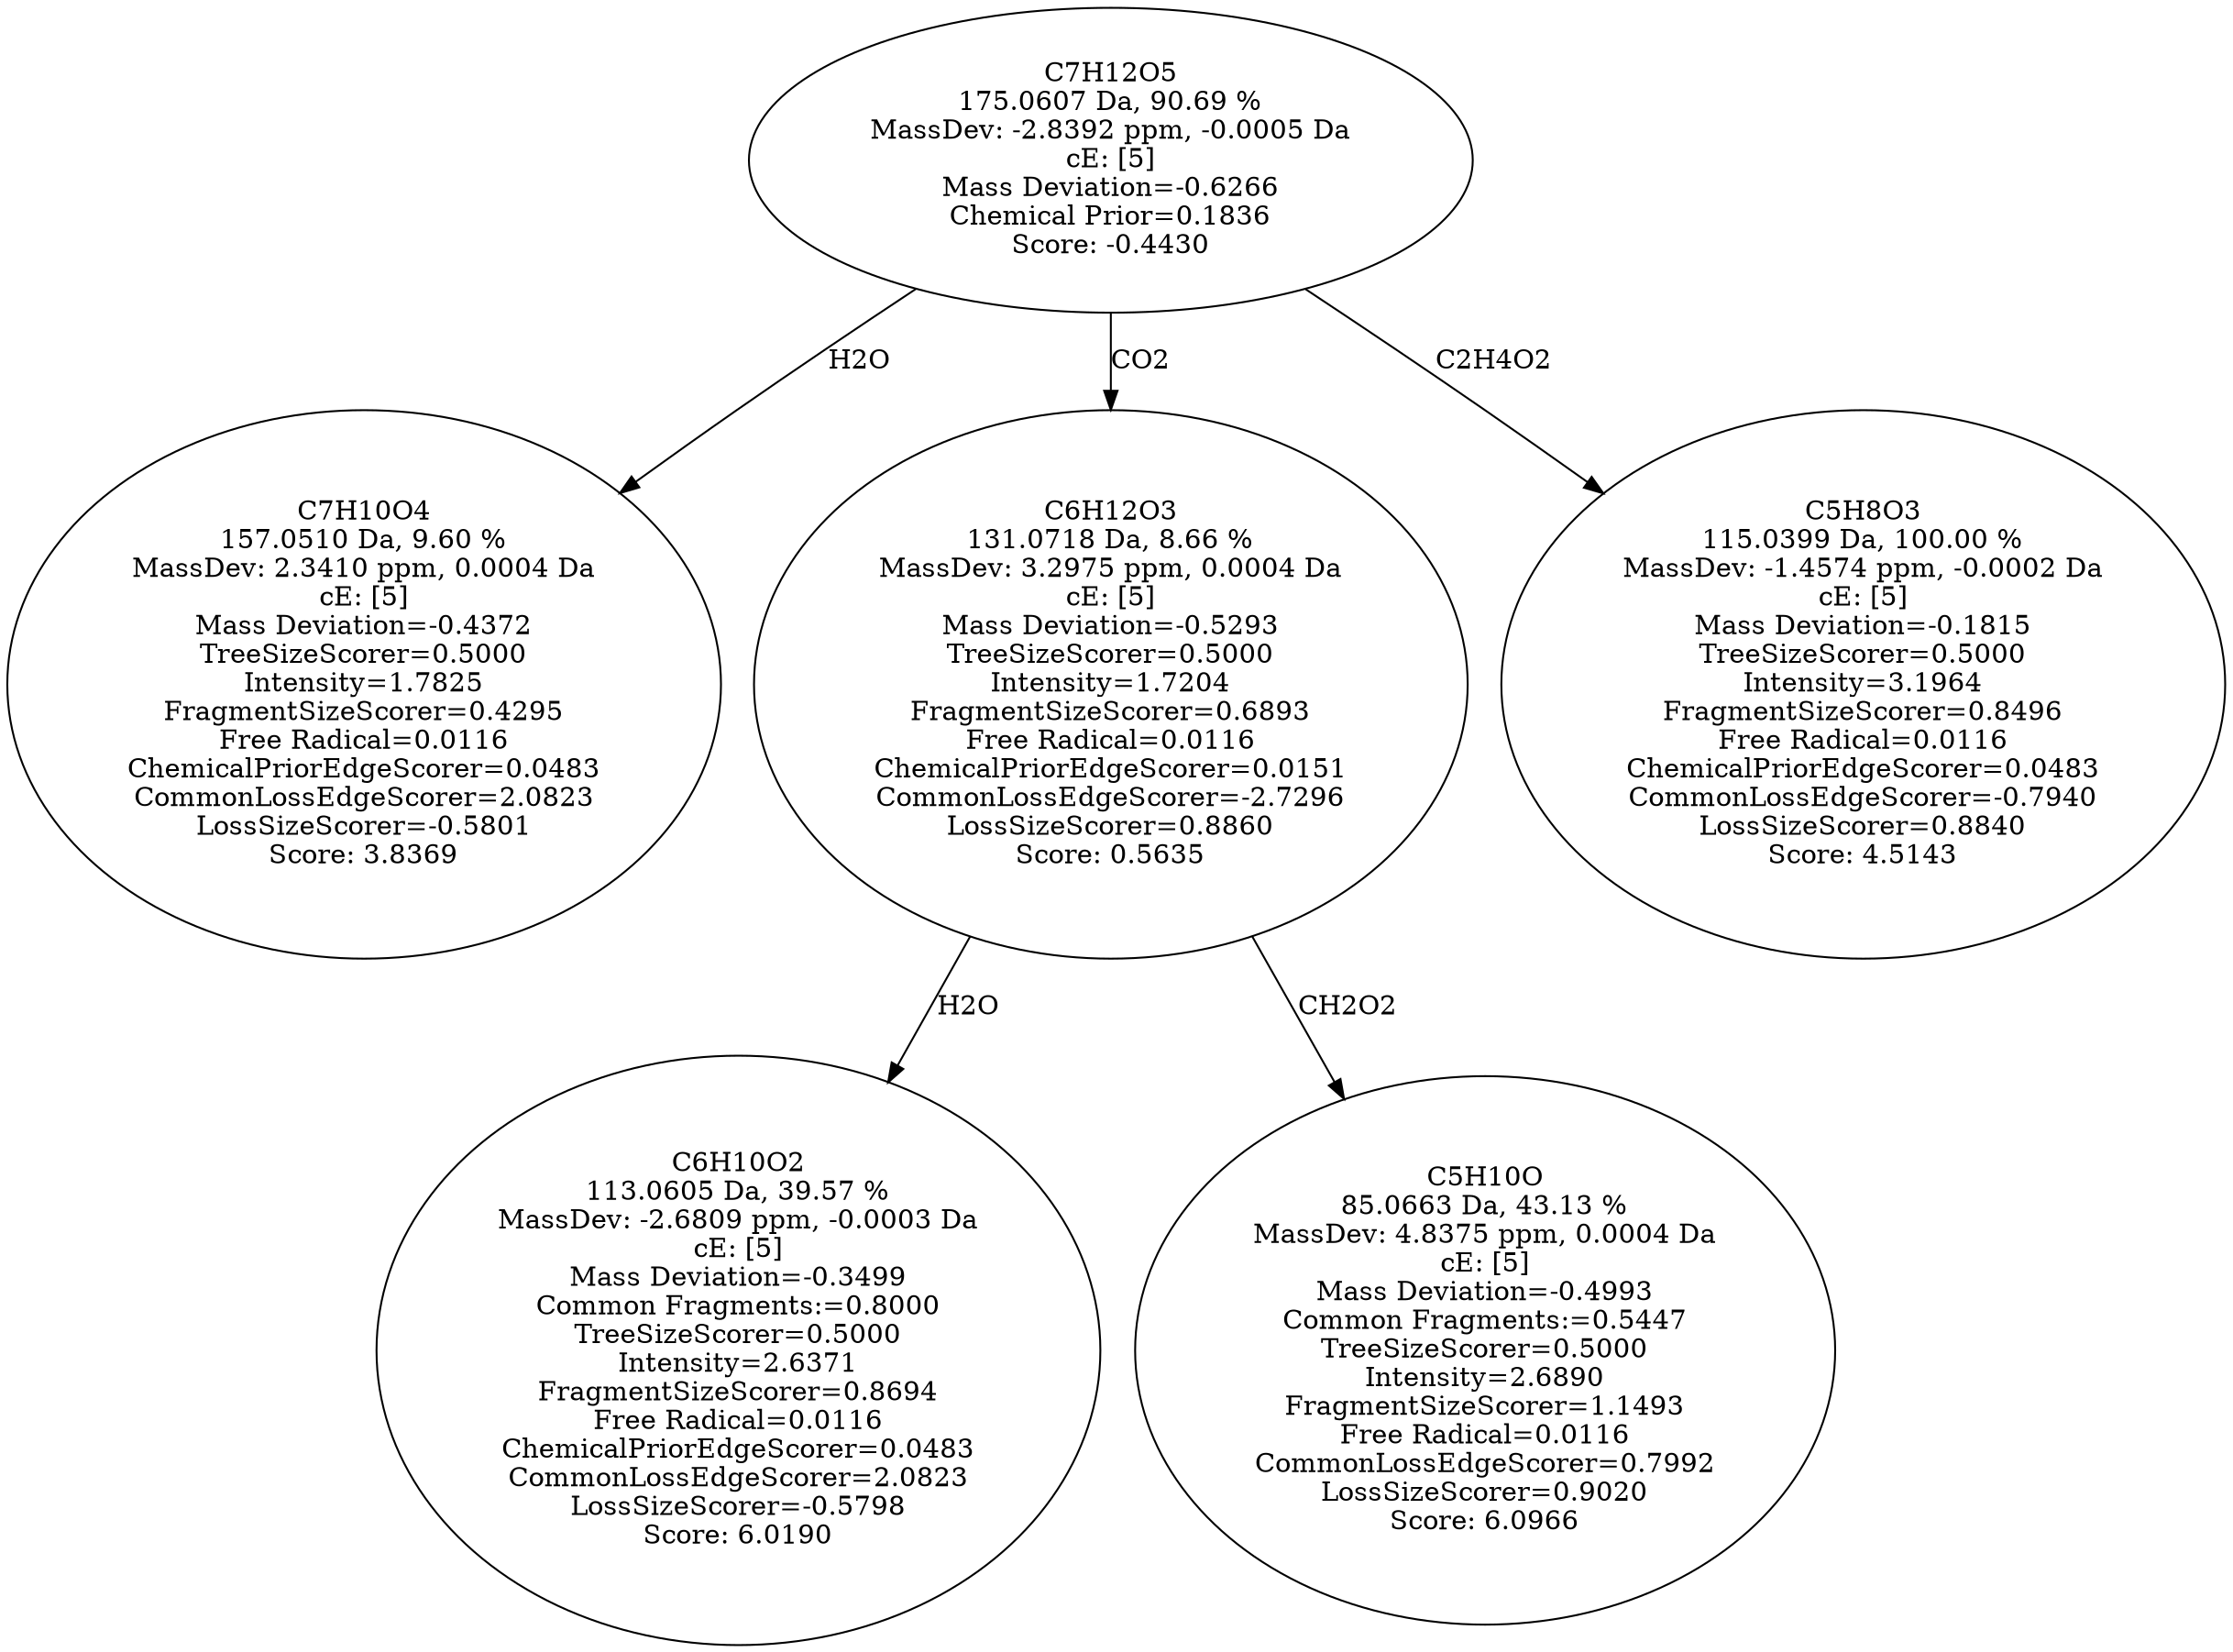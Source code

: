 strict digraph {
v1 [label="C7H10O4\n157.0510 Da, 9.60 %\nMassDev: 2.3410 ppm, 0.0004 Da\ncE: [5]\nMass Deviation=-0.4372\nTreeSizeScorer=0.5000\nIntensity=1.7825\nFragmentSizeScorer=0.4295\nFree Radical=0.0116\nChemicalPriorEdgeScorer=0.0483\nCommonLossEdgeScorer=2.0823\nLossSizeScorer=-0.5801\nScore: 3.8369"];
v2 [label="C6H10O2\n113.0605 Da, 39.57 %\nMassDev: -2.6809 ppm, -0.0003 Da\ncE: [5]\nMass Deviation=-0.3499\nCommon Fragments:=0.8000\nTreeSizeScorer=0.5000\nIntensity=2.6371\nFragmentSizeScorer=0.8694\nFree Radical=0.0116\nChemicalPriorEdgeScorer=0.0483\nCommonLossEdgeScorer=2.0823\nLossSizeScorer=-0.5798\nScore: 6.0190"];
v3 [label="C5H10O\n85.0663 Da, 43.13 %\nMassDev: 4.8375 ppm, 0.0004 Da\ncE: [5]\nMass Deviation=-0.4993\nCommon Fragments:=0.5447\nTreeSizeScorer=0.5000\nIntensity=2.6890\nFragmentSizeScorer=1.1493\nFree Radical=0.0116\nCommonLossEdgeScorer=0.7992\nLossSizeScorer=0.9020\nScore: 6.0966"];
v4 [label="C6H12O3\n131.0718 Da, 8.66 %\nMassDev: 3.2975 ppm, 0.0004 Da\ncE: [5]\nMass Deviation=-0.5293\nTreeSizeScorer=0.5000\nIntensity=1.7204\nFragmentSizeScorer=0.6893\nFree Radical=0.0116\nChemicalPriorEdgeScorer=0.0151\nCommonLossEdgeScorer=-2.7296\nLossSizeScorer=0.8860\nScore: 0.5635"];
v5 [label="C5H8O3\n115.0399 Da, 100.00 %\nMassDev: -1.4574 ppm, -0.0002 Da\ncE: [5]\nMass Deviation=-0.1815\nTreeSizeScorer=0.5000\nIntensity=3.1964\nFragmentSizeScorer=0.8496\nFree Radical=0.0116\nChemicalPriorEdgeScorer=0.0483\nCommonLossEdgeScorer=-0.7940\nLossSizeScorer=0.8840\nScore: 4.5143"];
v6 [label="C7H12O5\n175.0607 Da, 90.69 %\nMassDev: -2.8392 ppm, -0.0005 Da\ncE: [5]\nMass Deviation=-0.6266\nChemical Prior=0.1836\nScore: -0.4430"];
v6 -> v1 [label="H2O"];
v4 -> v2 [label="H2O"];
v4 -> v3 [label="CH2O2"];
v6 -> v4 [label="CO2"];
v6 -> v5 [label="C2H4O2"];
}